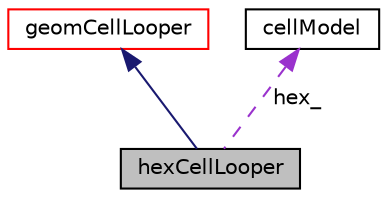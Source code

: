 digraph "hexCellLooper"
{
  bgcolor="transparent";
  edge [fontname="Helvetica",fontsize="10",labelfontname="Helvetica",labelfontsize="10"];
  node [fontname="Helvetica",fontsize="10",shape=record];
  Node1 [label="hexCellLooper",height=0.2,width=0.4,color="black", fillcolor="grey75", style="filled", fontcolor="black"];
  Node2 -> Node1 [dir="back",color="midnightblue",fontsize="10",style="solid",fontname="Helvetica"];
  Node2 [label="geomCellLooper",height=0.2,width=0.4,color="red",URL="$a00930.html",tooltip="Implementation of cellLooper. Does pure geometric cut through cell. "];
  Node3 -> Node1 [dir="back",color="darkorchid3",fontsize="10",style="dashed",label=" hex_" ,fontname="Helvetica"];
  Node3 [label="cellModel",height=0.2,width=0.4,color="black",URL="$a00217.html",tooltip="Maps a geometry to a set of cell primitives, which enables geometric cell data to be calculated witho..."];
}
